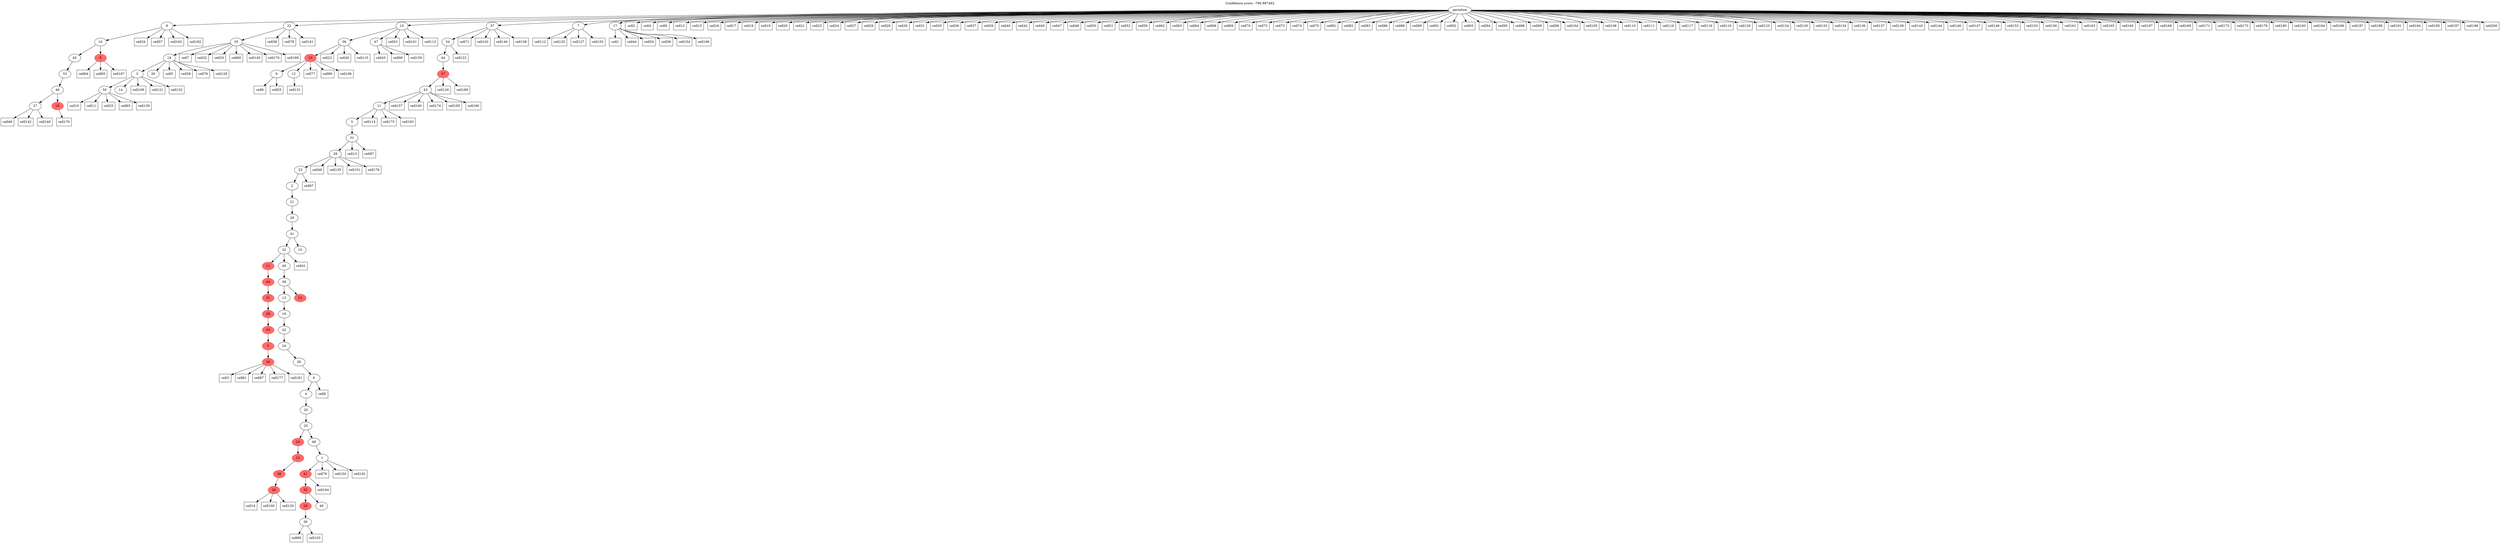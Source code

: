 digraph g {
	"64" -> "65";
	"65" [label="27"];
	"64" -> "66";
	"66" [color=indianred1, style=filled, label="16"];
	"63" -> "64";
	"64" [label="46"];
	"62" -> "63";
	"63" [label="33"];
	"61" -> "62";
	"62" [label="45"];
	"61" -> "67";
	"67" [color=indianred1, style=filled, label="8"];
	"60" -> "61";
	"61" [label="16"];
	"56" -> "57";
	"57" [label="50"];
	"56" -> "58";
	"58" [label="14"];
	"55" -> "56";
	"56" [label="3"];
	"55" -> "59";
	"59" [label="30"];
	"54" -> "55";
	"55" [label="19"];
	"53" -> "54";
	"54" [label="35"];
	"49" -> "50";
	"50" [label="9"];
	"49" -> "51";
	"51" [label="12"];
	"48" -> "49";
	"49" [color=indianred1, style=filled, label="10"];
	"47" -> "48";
	"48" [label="36"];
	"47" -> "52";
	"52" [label="47"];
	"44" -> "45";
	"45" [color=indianred1, style=filled, label="34"];
	"43" -> "44";
	"44" [color=indianred1, style=filled, label="5"];
	"42" -> "43";
	"43" [color=indianred1, style=filled, label="43"];
	"41" -> "42";
	"42" [color=indianred1, style=filled, label="28"];
	"40" -> "41";
	"41" [color=indianred1, style=filled, label="31"];
	"39" -> "40";
	"40" [color=indianred1, style=filled, label="44"];
	"36" -> "37";
	"37" [color=indianred1, style=filled, label="26"];
	"35" -> "36";
	"36" [color=indianred1, style=filled, label="38"];
	"34" -> "35";
	"35" [color=indianred1, style=filled, label="13"];
	"31" -> "32";
	"32" [label="39"];
	"30" -> "31";
	"31" [color=indianred1, style=filled, label="29"];
	"30" -> "33";
	"33" [label="49"];
	"29" -> "30";
	"30" [color=indianred1, style=filled, label="32"];
	"28" -> "29";
	"29" [color=indianred1, style=filled, label="41"];
	"27" -> "28";
	"28" [label="1"];
	"26" -> "27";
	"27" [label="48"];
	"26" -> "34";
	"34" [color=indianred1, style=filled, label="24"];
	"25" -> "26";
	"26" [label="25"];
	"24" -> "25";
	"25" [label="20"];
	"23" -> "24";
	"24" [label="4"];
	"22" -> "23";
	"23" [label="6"];
	"21" -> "22";
	"22" [label="26"];
	"20" -> "21";
	"21" [label="24"];
	"19" -> "20";
	"20" [label="42"];
	"18" -> "19";
	"19" [label="18"];
	"17" -> "18";
	"18" [label="13"];
	"17" -> "38";
	"38" [color=indianred1, style=filled, label="23"];
	"16" -> "17";
	"17" [label="38"];
	"15" -> "16";
	"16" [label="40"];
	"15" -> "39";
	"39" [color=indianred1, style=filled, label="11"];
	"14" -> "15";
	"15" [label="32"];
	"14" -> "46";
	"46" [label="15"];
	"13" -> "14";
	"14" [label="41"];
	"12" -> "13";
	"13" [label="29"];
	"11" -> "12";
	"12" [label="21"];
	"10" -> "11";
	"11" [label="2"];
	"9" -> "10";
	"10" [label="23"];
	"8" -> "9";
	"9" [label="28"];
	"7" -> "8";
	"8" [label="31"];
	"6" -> "7";
	"7" [label="5"];
	"5" -> "6";
	"6" [label="11"];
	"4" -> "5";
	"5" [label="43"];
	"3" -> "4";
	"4" [color=indianred1, style=filled, label="37"];
	"2" -> "3";
	"3" [label="44"];
	"1" -> "2";
	"2" [label="34"];
	"0" -> "1";
	"1" [label="37"];
	"0" -> "47";
	"47" [label="10"];
	"0" -> "53";
	"53" [label="22"];
	"0" -> "60";
	"60" [label="8"];
	"0" -> "68";
	"68" [label="7"];
	"0" -> "69";
	"69" [label="17"];
	"0" [label="germline"];
	"69" -> "cell1";
	"cell1" [shape=box];
	"0" -> "cell2";
	"cell2" [shape=box];
	"45" -> "cell3";
	"cell3" [shape=box];
	"0" -> "cell4";
	"cell4" [shape=box];
	"55" -> "cell5";
	"cell5" [shape=box];
	"50" -> "cell6";
	"cell6" [shape=box];
	"54" -> "cell7";
	"cell7" [shape=box];
	"23" -> "cell8";
	"cell8" [shape=box];
	"0" -> "cell9";
	"cell9" [shape=box];
	"57" -> "cell10";
	"cell10" [shape=box];
	"57" -> "cell11";
	"cell11" [shape=box];
	"0" -> "cell12";
	"cell12" [shape=box];
	"8" -> "cell13";
	"cell13" [shape=box];
	"37" -> "cell14";
	"cell14" [shape=box];
	"0" -> "cell15";
	"cell15" [shape=box];
	"0" -> "cell16";
	"cell16" [shape=box];
	"0" -> "cell17";
	"cell17" [shape=box];
	"0" -> "cell18";
	"cell18" [shape=box];
	"0" -> "cell19";
	"cell19" [shape=box];
	"0" -> "cell20";
	"cell20" [shape=box];
	"0" -> "cell21";
	"cell21" [shape=box];
	"48" -> "cell22";
	"cell22" [shape=box];
	"0" -> "cell23";
	"cell23" [shape=box];
	"0" -> "cell24";
	"cell24" [shape=box];
	"57" -> "cell25";
	"cell25" [shape=box];
	"48" -> "cell26";
	"cell26" [shape=box];
	"0" -> "cell27";
	"cell27" [shape=box];
	"0" -> "cell28";
	"cell28" [shape=box];
	"0" -> "cell29";
	"cell29" [shape=box];
	"0" -> "cell30";
	"cell30" [shape=box];
	"0" -> "cell31";
	"cell31" [shape=box];
	"54" -> "cell32";
	"cell32" [shape=box];
	"54" -> "cell33";
	"cell33" [shape=box];
	"60" -> "cell34";
	"cell34" [shape=box];
	"0" -> "cell35";
	"cell35" [shape=box];
	"0" -> "cell36";
	"cell36" [shape=box];
	"0" -> "cell37";
	"cell37" [shape=box];
	"53" -> "cell38";
	"cell38" [shape=box];
	"0" -> "cell39";
	"cell39" [shape=box];
	"0" -> "cell40";
	"cell40" [shape=box];
	"15" -> "cell41";
	"cell41" [shape=box];
	"0" -> "cell42";
	"cell42" [shape=box];
	"52" -> "cell43";
	"cell43" [shape=box];
	"69" -> "cell44";
	"cell44" [shape=box];
	"0" -> "cell45";
	"cell45" [shape=box];
	"65" -> "cell46";
	"cell46" [shape=box];
	"0" -> "cell47";
	"cell47" [shape=box];
	"0" -> "cell48";
	"cell48" [shape=box];
	"9" -> "cell49";
	"cell49" [shape=box];
	"0" -> "cell50";
	"cell50" [shape=box];
	"0" -> "cell51";
	"cell51" [shape=box];
	"0" -> "cell52";
	"cell52" [shape=box];
	"47" -> "cell53";
	"cell53" [shape=box];
	"69" -> "cell54";
	"cell54" [shape=box];
	"50" -> "cell55";
	"cell55" [shape=box];
	"69" -> "cell56";
	"cell56" [shape=box];
	"60" -> "cell57";
	"cell57" [shape=box];
	"55" -> "cell58";
	"cell58" [shape=box];
	"0" -> "cell59";
	"cell59" [shape=box];
	"54" -> "cell60";
	"cell60" [shape=box];
	"45" -> "cell61";
	"cell61" [shape=box];
	"0" -> "cell62";
	"cell62" [shape=box];
	"0" -> "cell63";
	"cell63" [shape=box];
	"0" -> "cell64";
	"cell64" [shape=box];
	"57" -> "cell65";
	"cell65" [shape=box];
	"32" -> "cell66";
	"cell66" [shape=box];
	"10" -> "cell67";
	"cell67" [shape=box];
	"0" -> "cell68";
	"cell68" [shape=box];
	"0" -> "cell69";
	"cell69" [shape=box];
	"0" -> "cell70";
	"cell70" [shape=box];
	"1" -> "cell71";
	"cell71" [shape=box];
	"0" -> "cell72";
	"cell72" [shape=box];
	"0" -> "cell73";
	"cell73" [shape=box];
	"0" -> "cell74";
	"cell74" [shape=box];
	"0" -> "cell75";
	"cell75" [shape=box];
	"55" -> "cell76";
	"cell76" [shape=box];
	"49" -> "cell77";
	"cell77" [shape=box];
	"53" -> "cell78";
	"cell78" [shape=box];
	"28" -> "cell79";
	"cell79" [shape=box];
	"49" -> "cell80";
	"cell80" [shape=box];
	"0" -> "cell81";
	"cell81" [shape=box];
	"0" -> "cell82";
	"cell82" [shape=box];
	"0" -> "cell83";
	"cell83" [shape=box];
	"67" -> "cell84";
	"cell84" [shape=box];
	"67" -> "cell85";
	"cell85" [shape=box];
	"0" -> "cell86";
	"cell86" [shape=box];
	"45" -> "cell87";
	"cell87" [shape=box];
	"0" -> "cell88";
	"cell88" [shape=box];
	"0" -> "cell89";
	"cell89" [shape=box];
	"52" -> "cell90";
	"cell90" [shape=box];
	"0" -> "cell91";
	"cell91" [shape=box];
	"0" -> "cell92";
	"cell92" [shape=box];
	"0" -> "cell93";
	"cell93" [shape=box];
	"0" -> "cell94";
	"cell94" [shape=box];
	"0" -> "cell95";
	"cell95" [shape=box];
	"0" -> "cell96";
	"cell96" [shape=box];
	"8" -> "cell97";
	"cell97" [shape=box];
	"0" -> "cell98";
	"cell98" [shape=box];
	"0" -> "cell99";
	"cell99" [shape=box];
	"37" -> "cell100";
	"cell100" [shape=box];
	"47" -> "cell101";
	"cell101" [shape=box];
	"1" -> "cell102";
	"cell102" [shape=box];
	"32" -> "cell103";
	"cell103" [shape=box];
	"0" -> "cell104";
	"cell104" [shape=box];
	"0" -> "cell105";
	"cell105" [shape=box];
	"49" -> "cell106";
	"cell106" [shape=box];
	"67" -> "cell107";
	"cell107" [shape=box];
	"0" -> "cell108";
	"cell108" [shape=box];
	"56" -> "cell109";
	"cell109" [shape=box];
	"0" -> "cell110";
	"cell110" [shape=box];
	"0" -> "cell111";
	"cell111" [shape=box];
	"68" -> "cell112";
	"cell112" [shape=box];
	"47" -> "cell113";
	"cell113" [shape=box];
	"6" -> "cell114";
	"cell114" [shape=box];
	"48" -> "cell115";
	"cell115" [shape=box];
	"0" -> "cell116";
	"cell116" [shape=box];
	"0" -> "cell117";
	"cell117" [shape=box];
	"0" -> "cell118";
	"cell118" [shape=box];
	"0" -> "cell119";
	"cell119" [shape=box];
	"0" -> "cell120";
	"cell120" [shape=box];
	"56" -> "cell121";
	"cell121" [shape=box];
	"2" -> "cell122";
	"cell122" [shape=box];
	"0" -> "cell123";
	"cell123" [shape=box];
	"0" -> "cell124";
	"cell124" [shape=box];
	"68" -> "cell125";
	"cell125" [shape=box];
	"4" -> "cell126";
	"cell126" [shape=box];
	"68" -> "cell127";
	"cell127" [shape=box];
	"55" -> "cell128";
	"cell128" [shape=box];
	"37" -> "cell129";
	"cell129" [shape=box];
	"0" -> "cell130";
	"cell130" [shape=box];
	"51" -> "cell131";
	"cell131" [shape=box];
	"56" -> "cell132";
	"cell132" [shape=box];
	"0" -> "cell133";
	"cell133" [shape=box];
	"0" -> "cell134";
	"cell134" [shape=box];
	"9" -> "cell135";
	"cell135" [shape=box];
	"0" -> "cell136";
	"cell136" [shape=box];
	"0" -> "cell137";
	"cell137" [shape=box];
	"0" -> "cell138";
	"cell138" [shape=box];
	"57" -> "cell139";
	"cell139" [shape=box];
	"1" -> "cell140";
	"cell140" [shape=box];
	"53" -> "cell141";
	"cell141" [shape=box];
	"65" -> "cell142";
	"cell142" [shape=box];
	"0" -> "cell143";
	"cell143" [shape=box];
	"0" -> "cell144";
	"cell144" [shape=box];
	"54" -> "cell145";
	"cell145" [shape=box];
	"0" -> "cell146";
	"cell146" [shape=box];
	"0" -> "cell147";
	"cell147" [shape=box];
	"0" -> "cell148";
	"cell148" [shape=box];
	"65" -> "cell149";
	"cell149" [shape=box];
	"28" -> "cell150";
	"cell150" [shape=box];
	"9" -> "cell151";
	"cell151" [shape=box];
	"0" -> "cell152";
	"cell152" [shape=box];
	"0" -> "cell153";
	"cell153" [shape=box];
	"69" -> "cell154";
	"cell154" [shape=box];
	"68" -> "cell155";
	"cell155" [shape=box];
	"0" -> "cell156";
	"cell156" [shape=box];
	"5" -> "cell157";
	"cell157" [shape=box];
	"1" -> "cell158";
	"cell158" [shape=box];
	"52" -> "cell159";
	"cell159" [shape=box];
	"5" -> "cell160";
	"cell160" [shape=box];
	"0" -> "cell161";
	"cell161" [shape=box];
	"60" -> "cell162";
	"cell162" [shape=box];
	"0" -> "cell163";
	"cell163" [shape=box];
	"29" -> "cell164";
	"cell164" [shape=box];
	"0" -> "cell165";
	"cell165" [shape=box];
	"0" -> "cell166";
	"cell166" [shape=box];
	"0" -> "cell167";
	"cell167" [shape=box];
	"0" -> "cell168";
	"cell168" [shape=box];
	"0" -> "cell169";
	"cell169" [shape=box];
	"54" -> "cell170";
	"cell170" [shape=box];
	"0" -> "cell171";
	"cell171" [shape=box];
	"0" -> "cell172";
	"cell172" [shape=box];
	"0" -> "cell173";
	"cell173" [shape=box];
	"5" -> "cell174";
	"cell174" [shape=box];
	"6" -> "cell175";
	"cell175" [shape=box];
	"66" -> "cell176";
	"cell176" [shape=box];
	"45" -> "cell177";
	"cell177" [shape=box];
	"9" -> "cell178";
	"cell178" [shape=box];
	"0" -> "cell179";
	"cell179" [shape=box];
	"0" -> "cell180";
	"cell180" [shape=box];
	"45" -> "cell181";
	"cell181" [shape=box];
	"60" -> "cell182";
	"cell182" [shape=box];
	"0" -> "cell183";
	"cell183" [shape=box];
	"0" -> "cell184";
	"cell184" [shape=box];
	"5" -> "cell185";
	"cell185" [shape=box];
	"0" -> "cell186";
	"cell186" [shape=box];
	"0" -> "cell187";
	"cell187" [shape=box];
	"0" -> "cell188";
	"cell188" [shape=box];
	"4" -> "cell189";
	"cell189" [shape=box];
	"5" -> "cell190";
	"cell190" [shape=box];
	"0" -> "cell191";
	"cell191" [shape=box];
	"28" -> "cell192";
	"cell192" [shape=box];
	"6" -> "cell193";
	"cell193" [shape=box];
	"0" -> "cell194";
	"cell194" [shape=box];
	"0" -> "cell195";
	"cell195" [shape=box];
	"69" -> "cell196";
	"cell196" [shape=box];
	"0" -> "cell197";
	"cell197" [shape=box];
	"0" -> "cell198";
	"cell198" [shape=box];
	"54" -> "cell199";
	"cell199" [shape=box];
	"0" -> "cell200";
	"cell200" [shape=box];
	labelloc="t";
	label="Confidence score: -780.887482";
}
